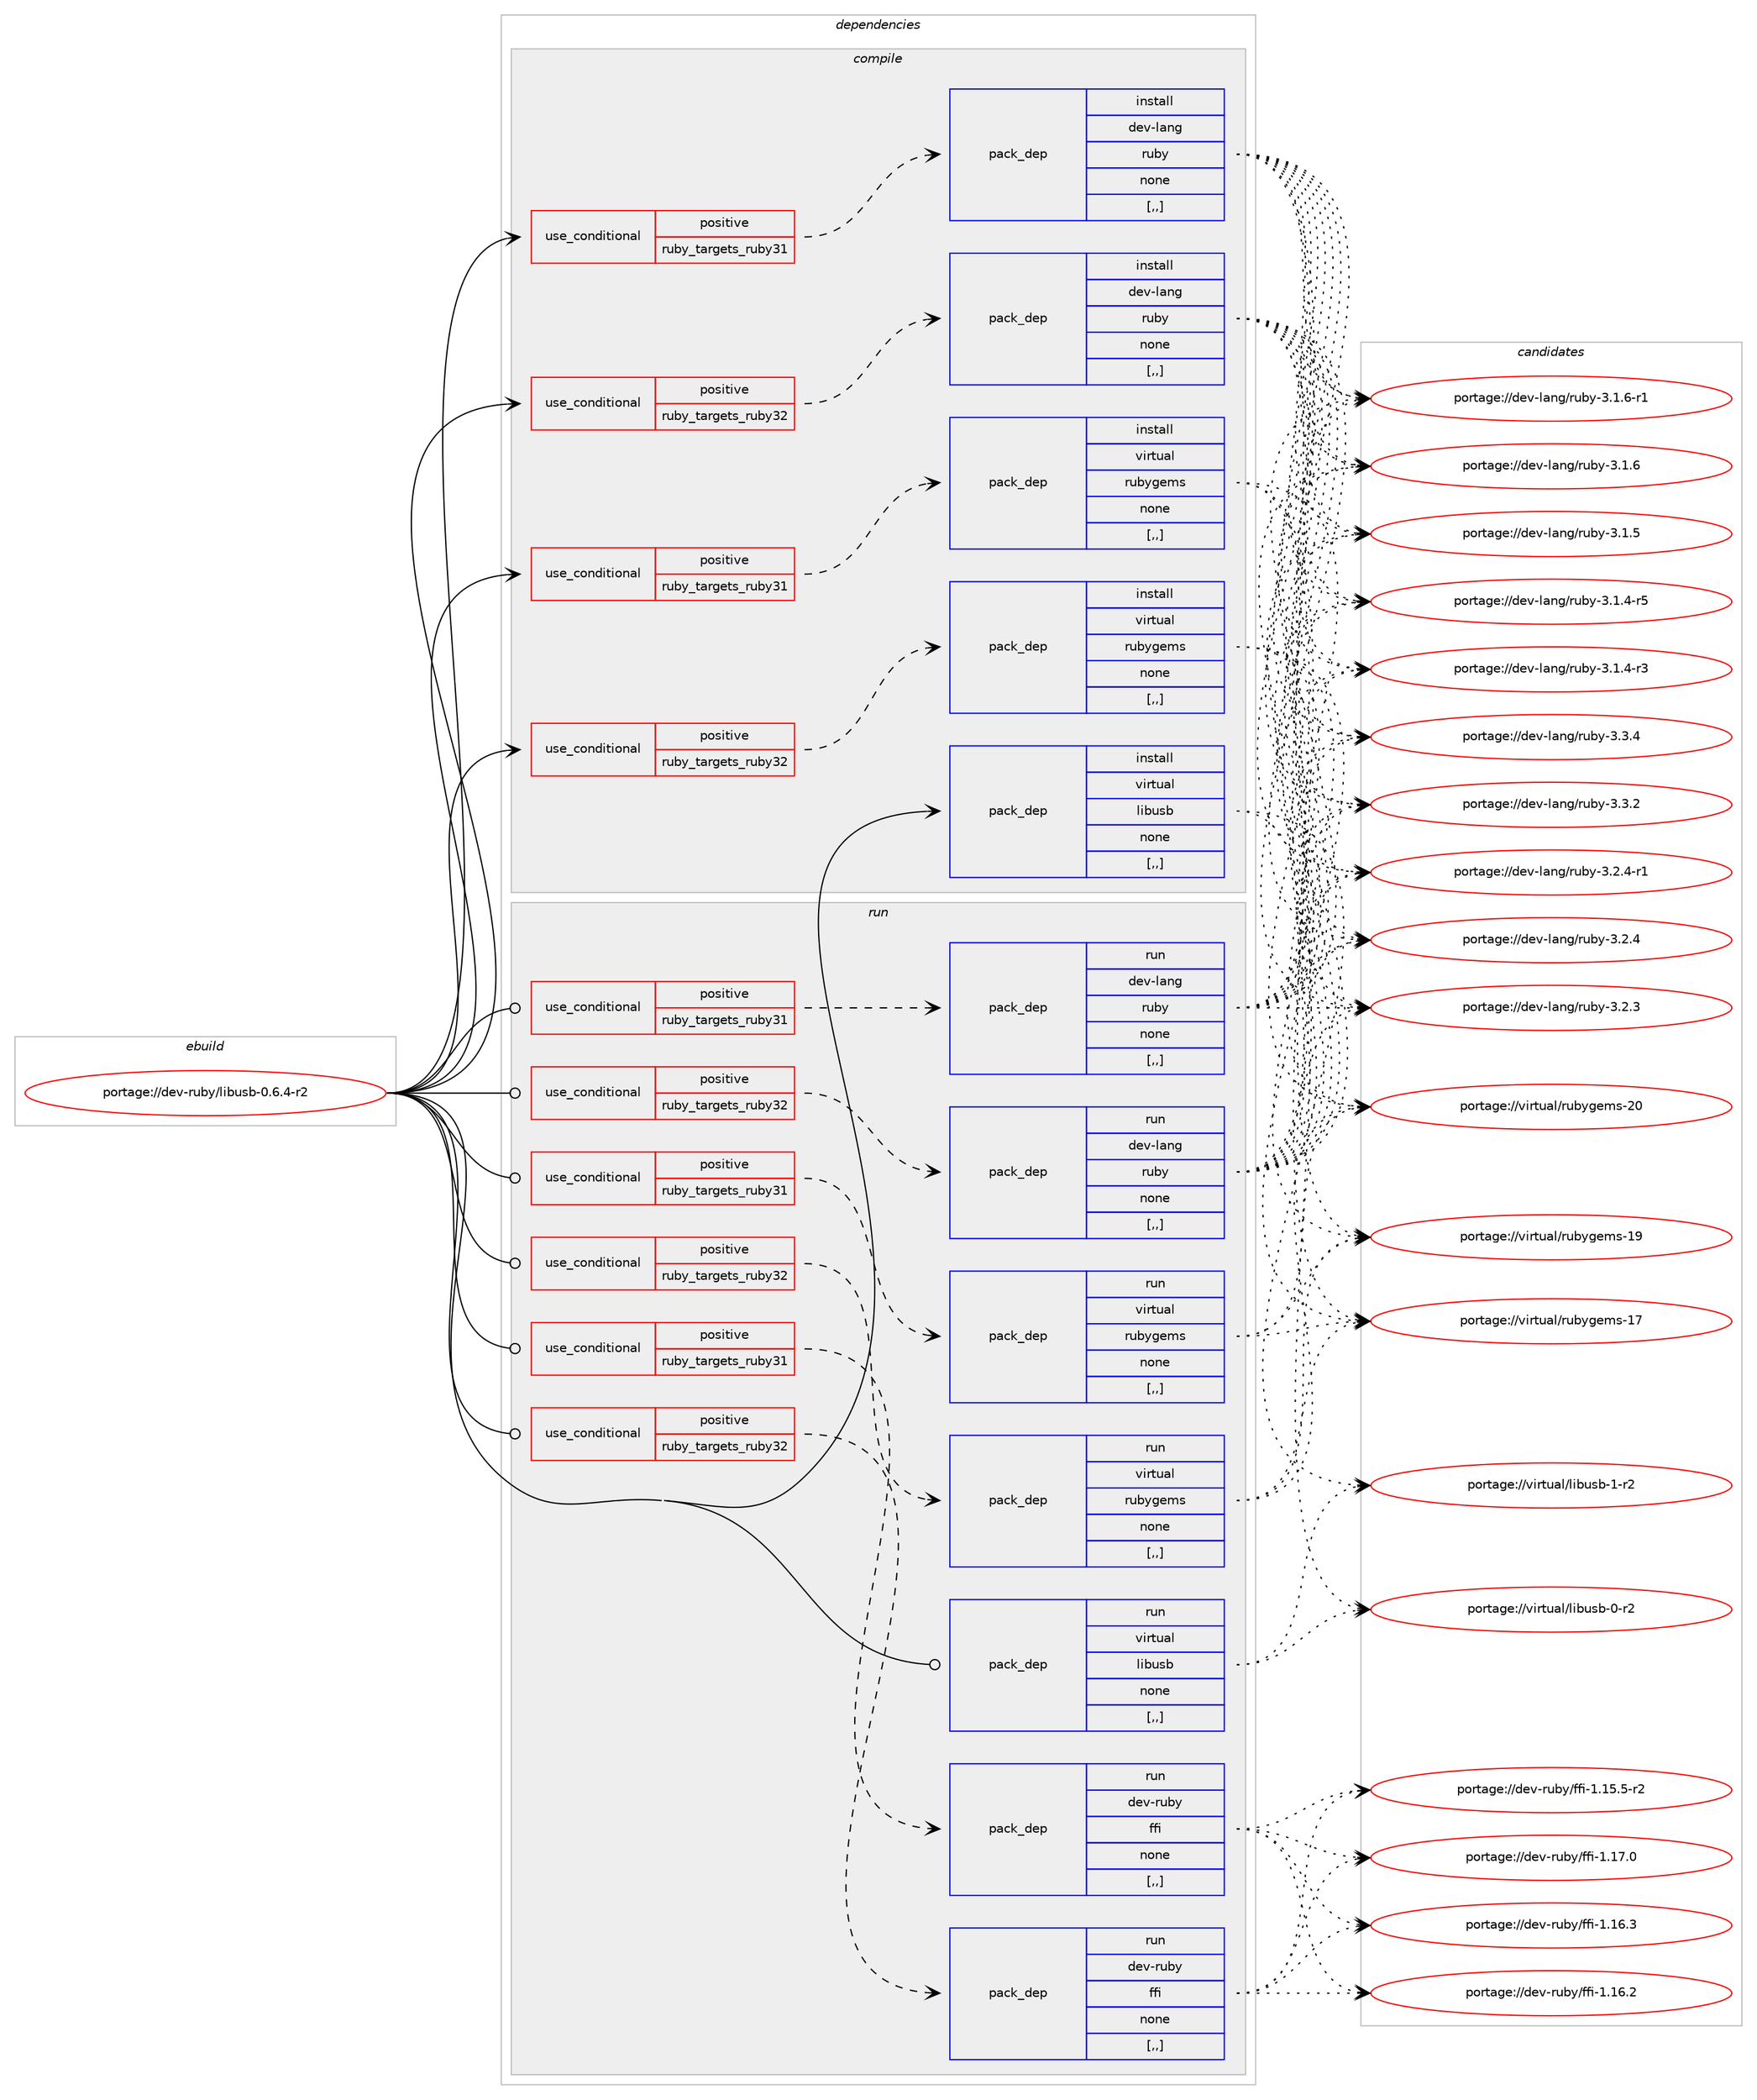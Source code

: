 digraph prolog {

# *************
# Graph options
# *************

newrank=true;
concentrate=true;
compound=true;
graph [rankdir=LR,fontname=Helvetica,fontsize=10,ranksep=1.5];#, ranksep=2.5, nodesep=0.2];
edge  [arrowhead=vee];
node  [fontname=Helvetica,fontsize=10];

# **********
# The ebuild
# **********

subgraph cluster_leftcol {
color=gray;
rank=same;
label=<<i>ebuild</i>>;
id [label="portage://dev-ruby/libusb-0.6.4-r2", color=red, width=4, href="../dev-ruby/libusb-0.6.4-r2.svg"];
}

# ****************
# The dependencies
# ****************

subgraph cluster_midcol {
color=gray;
label=<<i>dependencies</i>>;
subgraph cluster_compile {
fillcolor="#eeeeee";
style=filled;
label=<<i>compile</i>>;
subgraph cond49649 {
dependency187771 [label=<<TABLE BORDER="0" CELLBORDER="1" CELLSPACING="0" CELLPADDING="4"><TR><TD ROWSPAN="3" CELLPADDING="10">use_conditional</TD></TR><TR><TD>positive</TD></TR><TR><TD>ruby_targets_ruby31</TD></TR></TABLE>>, shape=none, color=red];
subgraph pack136793 {
dependency187772 [label=<<TABLE BORDER="0" CELLBORDER="1" CELLSPACING="0" CELLPADDING="4" WIDTH="220"><TR><TD ROWSPAN="6" CELLPADDING="30">pack_dep</TD></TR><TR><TD WIDTH="110">install</TD></TR><TR><TD>dev-lang</TD></TR><TR><TD>ruby</TD></TR><TR><TD>none</TD></TR><TR><TD>[,,]</TD></TR></TABLE>>, shape=none, color=blue];
}
dependency187771:e -> dependency187772:w [weight=20,style="dashed",arrowhead="vee"];
}
id:e -> dependency187771:w [weight=20,style="solid",arrowhead="vee"];
subgraph cond49650 {
dependency187773 [label=<<TABLE BORDER="0" CELLBORDER="1" CELLSPACING="0" CELLPADDING="4"><TR><TD ROWSPAN="3" CELLPADDING="10">use_conditional</TD></TR><TR><TD>positive</TD></TR><TR><TD>ruby_targets_ruby31</TD></TR></TABLE>>, shape=none, color=red];
subgraph pack136794 {
dependency187774 [label=<<TABLE BORDER="0" CELLBORDER="1" CELLSPACING="0" CELLPADDING="4" WIDTH="220"><TR><TD ROWSPAN="6" CELLPADDING="30">pack_dep</TD></TR><TR><TD WIDTH="110">install</TD></TR><TR><TD>virtual</TD></TR><TR><TD>rubygems</TD></TR><TR><TD>none</TD></TR><TR><TD>[,,]</TD></TR></TABLE>>, shape=none, color=blue];
}
dependency187773:e -> dependency187774:w [weight=20,style="dashed",arrowhead="vee"];
}
id:e -> dependency187773:w [weight=20,style="solid",arrowhead="vee"];
subgraph cond49651 {
dependency187775 [label=<<TABLE BORDER="0" CELLBORDER="1" CELLSPACING="0" CELLPADDING="4"><TR><TD ROWSPAN="3" CELLPADDING="10">use_conditional</TD></TR><TR><TD>positive</TD></TR><TR><TD>ruby_targets_ruby32</TD></TR></TABLE>>, shape=none, color=red];
subgraph pack136795 {
dependency187776 [label=<<TABLE BORDER="0" CELLBORDER="1" CELLSPACING="0" CELLPADDING="4" WIDTH="220"><TR><TD ROWSPAN="6" CELLPADDING="30">pack_dep</TD></TR><TR><TD WIDTH="110">install</TD></TR><TR><TD>dev-lang</TD></TR><TR><TD>ruby</TD></TR><TR><TD>none</TD></TR><TR><TD>[,,]</TD></TR></TABLE>>, shape=none, color=blue];
}
dependency187775:e -> dependency187776:w [weight=20,style="dashed",arrowhead="vee"];
}
id:e -> dependency187775:w [weight=20,style="solid",arrowhead="vee"];
subgraph cond49652 {
dependency187777 [label=<<TABLE BORDER="0" CELLBORDER="1" CELLSPACING="0" CELLPADDING="4"><TR><TD ROWSPAN="3" CELLPADDING="10">use_conditional</TD></TR><TR><TD>positive</TD></TR><TR><TD>ruby_targets_ruby32</TD></TR></TABLE>>, shape=none, color=red];
subgraph pack136796 {
dependency187778 [label=<<TABLE BORDER="0" CELLBORDER="1" CELLSPACING="0" CELLPADDING="4" WIDTH="220"><TR><TD ROWSPAN="6" CELLPADDING="30">pack_dep</TD></TR><TR><TD WIDTH="110">install</TD></TR><TR><TD>virtual</TD></TR><TR><TD>rubygems</TD></TR><TR><TD>none</TD></TR><TR><TD>[,,]</TD></TR></TABLE>>, shape=none, color=blue];
}
dependency187777:e -> dependency187778:w [weight=20,style="dashed",arrowhead="vee"];
}
id:e -> dependency187777:w [weight=20,style="solid",arrowhead="vee"];
subgraph pack136797 {
dependency187779 [label=<<TABLE BORDER="0" CELLBORDER="1" CELLSPACING="0" CELLPADDING="4" WIDTH="220"><TR><TD ROWSPAN="6" CELLPADDING="30">pack_dep</TD></TR><TR><TD WIDTH="110">install</TD></TR><TR><TD>virtual</TD></TR><TR><TD>libusb</TD></TR><TR><TD>none</TD></TR><TR><TD>[,,]</TD></TR></TABLE>>, shape=none, color=blue];
}
id:e -> dependency187779:w [weight=20,style="solid",arrowhead="vee"];
}
subgraph cluster_compileandrun {
fillcolor="#eeeeee";
style=filled;
label=<<i>compile and run</i>>;
}
subgraph cluster_run {
fillcolor="#eeeeee";
style=filled;
label=<<i>run</i>>;
subgraph cond49653 {
dependency187780 [label=<<TABLE BORDER="0" CELLBORDER="1" CELLSPACING="0" CELLPADDING="4"><TR><TD ROWSPAN="3" CELLPADDING="10">use_conditional</TD></TR><TR><TD>positive</TD></TR><TR><TD>ruby_targets_ruby31</TD></TR></TABLE>>, shape=none, color=red];
subgraph pack136798 {
dependency187781 [label=<<TABLE BORDER="0" CELLBORDER="1" CELLSPACING="0" CELLPADDING="4" WIDTH="220"><TR><TD ROWSPAN="6" CELLPADDING="30">pack_dep</TD></TR><TR><TD WIDTH="110">run</TD></TR><TR><TD>dev-lang</TD></TR><TR><TD>ruby</TD></TR><TR><TD>none</TD></TR><TR><TD>[,,]</TD></TR></TABLE>>, shape=none, color=blue];
}
dependency187780:e -> dependency187781:w [weight=20,style="dashed",arrowhead="vee"];
}
id:e -> dependency187780:w [weight=20,style="solid",arrowhead="odot"];
subgraph cond49654 {
dependency187782 [label=<<TABLE BORDER="0" CELLBORDER="1" CELLSPACING="0" CELLPADDING="4"><TR><TD ROWSPAN="3" CELLPADDING="10">use_conditional</TD></TR><TR><TD>positive</TD></TR><TR><TD>ruby_targets_ruby31</TD></TR></TABLE>>, shape=none, color=red];
subgraph pack136799 {
dependency187783 [label=<<TABLE BORDER="0" CELLBORDER="1" CELLSPACING="0" CELLPADDING="4" WIDTH="220"><TR><TD ROWSPAN="6" CELLPADDING="30">pack_dep</TD></TR><TR><TD WIDTH="110">run</TD></TR><TR><TD>dev-ruby</TD></TR><TR><TD>ffi</TD></TR><TR><TD>none</TD></TR><TR><TD>[,,]</TD></TR></TABLE>>, shape=none, color=blue];
}
dependency187782:e -> dependency187783:w [weight=20,style="dashed",arrowhead="vee"];
}
id:e -> dependency187782:w [weight=20,style="solid",arrowhead="odot"];
subgraph cond49655 {
dependency187784 [label=<<TABLE BORDER="0" CELLBORDER="1" CELLSPACING="0" CELLPADDING="4"><TR><TD ROWSPAN="3" CELLPADDING="10">use_conditional</TD></TR><TR><TD>positive</TD></TR><TR><TD>ruby_targets_ruby31</TD></TR></TABLE>>, shape=none, color=red];
subgraph pack136800 {
dependency187785 [label=<<TABLE BORDER="0" CELLBORDER="1" CELLSPACING="0" CELLPADDING="4" WIDTH="220"><TR><TD ROWSPAN="6" CELLPADDING="30">pack_dep</TD></TR><TR><TD WIDTH="110">run</TD></TR><TR><TD>virtual</TD></TR><TR><TD>rubygems</TD></TR><TR><TD>none</TD></TR><TR><TD>[,,]</TD></TR></TABLE>>, shape=none, color=blue];
}
dependency187784:e -> dependency187785:w [weight=20,style="dashed",arrowhead="vee"];
}
id:e -> dependency187784:w [weight=20,style="solid",arrowhead="odot"];
subgraph cond49656 {
dependency187786 [label=<<TABLE BORDER="0" CELLBORDER="1" CELLSPACING="0" CELLPADDING="4"><TR><TD ROWSPAN="3" CELLPADDING="10">use_conditional</TD></TR><TR><TD>positive</TD></TR><TR><TD>ruby_targets_ruby32</TD></TR></TABLE>>, shape=none, color=red];
subgraph pack136801 {
dependency187787 [label=<<TABLE BORDER="0" CELLBORDER="1" CELLSPACING="0" CELLPADDING="4" WIDTH="220"><TR><TD ROWSPAN="6" CELLPADDING="30">pack_dep</TD></TR><TR><TD WIDTH="110">run</TD></TR><TR><TD>dev-lang</TD></TR><TR><TD>ruby</TD></TR><TR><TD>none</TD></TR><TR><TD>[,,]</TD></TR></TABLE>>, shape=none, color=blue];
}
dependency187786:e -> dependency187787:w [weight=20,style="dashed",arrowhead="vee"];
}
id:e -> dependency187786:w [weight=20,style="solid",arrowhead="odot"];
subgraph cond49657 {
dependency187788 [label=<<TABLE BORDER="0" CELLBORDER="1" CELLSPACING="0" CELLPADDING="4"><TR><TD ROWSPAN="3" CELLPADDING="10">use_conditional</TD></TR><TR><TD>positive</TD></TR><TR><TD>ruby_targets_ruby32</TD></TR></TABLE>>, shape=none, color=red];
subgraph pack136802 {
dependency187789 [label=<<TABLE BORDER="0" CELLBORDER="1" CELLSPACING="0" CELLPADDING="4" WIDTH="220"><TR><TD ROWSPAN="6" CELLPADDING="30">pack_dep</TD></TR><TR><TD WIDTH="110">run</TD></TR><TR><TD>dev-ruby</TD></TR><TR><TD>ffi</TD></TR><TR><TD>none</TD></TR><TR><TD>[,,]</TD></TR></TABLE>>, shape=none, color=blue];
}
dependency187788:e -> dependency187789:w [weight=20,style="dashed",arrowhead="vee"];
}
id:e -> dependency187788:w [weight=20,style="solid",arrowhead="odot"];
subgraph cond49658 {
dependency187790 [label=<<TABLE BORDER="0" CELLBORDER="1" CELLSPACING="0" CELLPADDING="4"><TR><TD ROWSPAN="3" CELLPADDING="10">use_conditional</TD></TR><TR><TD>positive</TD></TR><TR><TD>ruby_targets_ruby32</TD></TR></TABLE>>, shape=none, color=red];
subgraph pack136803 {
dependency187791 [label=<<TABLE BORDER="0" CELLBORDER="1" CELLSPACING="0" CELLPADDING="4" WIDTH="220"><TR><TD ROWSPAN="6" CELLPADDING="30">pack_dep</TD></TR><TR><TD WIDTH="110">run</TD></TR><TR><TD>virtual</TD></TR><TR><TD>rubygems</TD></TR><TR><TD>none</TD></TR><TR><TD>[,,]</TD></TR></TABLE>>, shape=none, color=blue];
}
dependency187790:e -> dependency187791:w [weight=20,style="dashed",arrowhead="vee"];
}
id:e -> dependency187790:w [weight=20,style="solid",arrowhead="odot"];
subgraph pack136804 {
dependency187792 [label=<<TABLE BORDER="0" CELLBORDER="1" CELLSPACING="0" CELLPADDING="4" WIDTH="220"><TR><TD ROWSPAN="6" CELLPADDING="30">pack_dep</TD></TR><TR><TD WIDTH="110">run</TD></TR><TR><TD>virtual</TD></TR><TR><TD>libusb</TD></TR><TR><TD>none</TD></TR><TR><TD>[,,]</TD></TR></TABLE>>, shape=none, color=blue];
}
id:e -> dependency187792:w [weight=20,style="solid",arrowhead="odot"];
}
}

# **************
# The candidates
# **************

subgraph cluster_choices {
rank=same;
color=gray;
label=<<i>candidates</i>>;

subgraph choice136793 {
color=black;
nodesep=1;
choice10010111845108971101034711411798121455146514652 [label="portage://dev-lang/ruby-3.3.4", color=red, width=4,href="../dev-lang/ruby-3.3.4.svg"];
choice10010111845108971101034711411798121455146514650 [label="portage://dev-lang/ruby-3.3.2", color=red, width=4,href="../dev-lang/ruby-3.3.2.svg"];
choice100101118451089711010347114117981214551465046524511449 [label="portage://dev-lang/ruby-3.2.4-r1", color=red, width=4,href="../dev-lang/ruby-3.2.4-r1.svg"];
choice10010111845108971101034711411798121455146504652 [label="portage://dev-lang/ruby-3.2.4", color=red, width=4,href="../dev-lang/ruby-3.2.4.svg"];
choice10010111845108971101034711411798121455146504651 [label="portage://dev-lang/ruby-3.2.3", color=red, width=4,href="../dev-lang/ruby-3.2.3.svg"];
choice100101118451089711010347114117981214551464946544511449 [label="portage://dev-lang/ruby-3.1.6-r1", color=red, width=4,href="../dev-lang/ruby-3.1.6-r1.svg"];
choice10010111845108971101034711411798121455146494654 [label="portage://dev-lang/ruby-3.1.6", color=red, width=4,href="../dev-lang/ruby-3.1.6.svg"];
choice10010111845108971101034711411798121455146494653 [label="portage://dev-lang/ruby-3.1.5", color=red, width=4,href="../dev-lang/ruby-3.1.5.svg"];
choice100101118451089711010347114117981214551464946524511453 [label="portage://dev-lang/ruby-3.1.4-r5", color=red, width=4,href="../dev-lang/ruby-3.1.4-r5.svg"];
choice100101118451089711010347114117981214551464946524511451 [label="portage://dev-lang/ruby-3.1.4-r3", color=red, width=4,href="../dev-lang/ruby-3.1.4-r3.svg"];
dependency187772:e -> choice10010111845108971101034711411798121455146514652:w [style=dotted,weight="100"];
dependency187772:e -> choice10010111845108971101034711411798121455146514650:w [style=dotted,weight="100"];
dependency187772:e -> choice100101118451089711010347114117981214551465046524511449:w [style=dotted,weight="100"];
dependency187772:e -> choice10010111845108971101034711411798121455146504652:w [style=dotted,weight="100"];
dependency187772:e -> choice10010111845108971101034711411798121455146504651:w [style=dotted,weight="100"];
dependency187772:e -> choice100101118451089711010347114117981214551464946544511449:w [style=dotted,weight="100"];
dependency187772:e -> choice10010111845108971101034711411798121455146494654:w [style=dotted,weight="100"];
dependency187772:e -> choice10010111845108971101034711411798121455146494653:w [style=dotted,weight="100"];
dependency187772:e -> choice100101118451089711010347114117981214551464946524511453:w [style=dotted,weight="100"];
dependency187772:e -> choice100101118451089711010347114117981214551464946524511451:w [style=dotted,weight="100"];
}
subgraph choice136794 {
color=black;
nodesep=1;
choice118105114116117971084711411798121103101109115455048 [label="portage://virtual/rubygems-20", color=red, width=4,href="../virtual/rubygems-20.svg"];
choice118105114116117971084711411798121103101109115454957 [label="portage://virtual/rubygems-19", color=red, width=4,href="../virtual/rubygems-19.svg"];
choice118105114116117971084711411798121103101109115454955 [label="portage://virtual/rubygems-17", color=red, width=4,href="../virtual/rubygems-17.svg"];
dependency187774:e -> choice118105114116117971084711411798121103101109115455048:w [style=dotted,weight="100"];
dependency187774:e -> choice118105114116117971084711411798121103101109115454957:w [style=dotted,weight="100"];
dependency187774:e -> choice118105114116117971084711411798121103101109115454955:w [style=dotted,weight="100"];
}
subgraph choice136795 {
color=black;
nodesep=1;
choice10010111845108971101034711411798121455146514652 [label="portage://dev-lang/ruby-3.3.4", color=red, width=4,href="../dev-lang/ruby-3.3.4.svg"];
choice10010111845108971101034711411798121455146514650 [label="portage://dev-lang/ruby-3.3.2", color=red, width=4,href="../dev-lang/ruby-3.3.2.svg"];
choice100101118451089711010347114117981214551465046524511449 [label="portage://dev-lang/ruby-3.2.4-r1", color=red, width=4,href="../dev-lang/ruby-3.2.4-r1.svg"];
choice10010111845108971101034711411798121455146504652 [label="portage://dev-lang/ruby-3.2.4", color=red, width=4,href="../dev-lang/ruby-3.2.4.svg"];
choice10010111845108971101034711411798121455146504651 [label="portage://dev-lang/ruby-3.2.3", color=red, width=4,href="../dev-lang/ruby-3.2.3.svg"];
choice100101118451089711010347114117981214551464946544511449 [label="portage://dev-lang/ruby-3.1.6-r1", color=red, width=4,href="../dev-lang/ruby-3.1.6-r1.svg"];
choice10010111845108971101034711411798121455146494654 [label="portage://dev-lang/ruby-3.1.6", color=red, width=4,href="../dev-lang/ruby-3.1.6.svg"];
choice10010111845108971101034711411798121455146494653 [label="portage://dev-lang/ruby-3.1.5", color=red, width=4,href="../dev-lang/ruby-3.1.5.svg"];
choice100101118451089711010347114117981214551464946524511453 [label="portage://dev-lang/ruby-3.1.4-r5", color=red, width=4,href="../dev-lang/ruby-3.1.4-r5.svg"];
choice100101118451089711010347114117981214551464946524511451 [label="portage://dev-lang/ruby-3.1.4-r3", color=red, width=4,href="../dev-lang/ruby-3.1.4-r3.svg"];
dependency187776:e -> choice10010111845108971101034711411798121455146514652:w [style=dotted,weight="100"];
dependency187776:e -> choice10010111845108971101034711411798121455146514650:w [style=dotted,weight="100"];
dependency187776:e -> choice100101118451089711010347114117981214551465046524511449:w [style=dotted,weight="100"];
dependency187776:e -> choice10010111845108971101034711411798121455146504652:w [style=dotted,weight="100"];
dependency187776:e -> choice10010111845108971101034711411798121455146504651:w [style=dotted,weight="100"];
dependency187776:e -> choice100101118451089711010347114117981214551464946544511449:w [style=dotted,weight="100"];
dependency187776:e -> choice10010111845108971101034711411798121455146494654:w [style=dotted,weight="100"];
dependency187776:e -> choice10010111845108971101034711411798121455146494653:w [style=dotted,weight="100"];
dependency187776:e -> choice100101118451089711010347114117981214551464946524511453:w [style=dotted,weight="100"];
dependency187776:e -> choice100101118451089711010347114117981214551464946524511451:w [style=dotted,weight="100"];
}
subgraph choice136796 {
color=black;
nodesep=1;
choice118105114116117971084711411798121103101109115455048 [label="portage://virtual/rubygems-20", color=red, width=4,href="../virtual/rubygems-20.svg"];
choice118105114116117971084711411798121103101109115454957 [label="portage://virtual/rubygems-19", color=red, width=4,href="../virtual/rubygems-19.svg"];
choice118105114116117971084711411798121103101109115454955 [label="portage://virtual/rubygems-17", color=red, width=4,href="../virtual/rubygems-17.svg"];
dependency187778:e -> choice118105114116117971084711411798121103101109115455048:w [style=dotted,weight="100"];
dependency187778:e -> choice118105114116117971084711411798121103101109115454957:w [style=dotted,weight="100"];
dependency187778:e -> choice118105114116117971084711411798121103101109115454955:w [style=dotted,weight="100"];
}
subgraph choice136797 {
color=black;
nodesep=1;
choice1181051141161179710847108105981171159845494511450 [label="portage://virtual/libusb-1-r2", color=red, width=4,href="../virtual/libusb-1-r2.svg"];
choice1181051141161179710847108105981171159845484511450 [label="portage://virtual/libusb-0-r2", color=red, width=4,href="../virtual/libusb-0-r2.svg"];
dependency187779:e -> choice1181051141161179710847108105981171159845494511450:w [style=dotted,weight="100"];
dependency187779:e -> choice1181051141161179710847108105981171159845484511450:w [style=dotted,weight="100"];
}
subgraph choice136798 {
color=black;
nodesep=1;
choice10010111845108971101034711411798121455146514652 [label="portage://dev-lang/ruby-3.3.4", color=red, width=4,href="../dev-lang/ruby-3.3.4.svg"];
choice10010111845108971101034711411798121455146514650 [label="portage://dev-lang/ruby-3.3.2", color=red, width=4,href="../dev-lang/ruby-3.3.2.svg"];
choice100101118451089711010347114117981214551465046524511449 [label="portage://dev-lang/ruby-3.2.4-r1", color=red, width=4,href="../dev-lang/ruby-3.2.4-r1.svg"];
choice10010111845108971101034711411798121455146504652 [label="portage://dev-lang/ruby-3.2.4", color=red, width=4,href="../dev-lang/ruby-3.2.4.svg"];
choice10010111845108971101034711411798121455146504651 [label="portage://dev-lang/ruby-3.2.3", color=red, width=4,href="../dev-lang/ruby-3.2.3.svg"];
choice100101118451089711010347114117981214551464946544511449 [label="portage://dev-lang/ruby-3.1.6-r1", color=red, width=4,href="../dev-lang/ruby-3.1.6-r1.svg"];
choice10010111845108971101034711411798121455146494654 [label="portage://dev-lang/ruby-3.1.6", color=red, width=4,href="../dev-lang/ruby-3.1.6.svg"];
choice10010111845108971101034711411798121455146494653 [label="portage://dev-lang/ruby-3.1.5", color=red, width=4,href="../dev-lang/ruby-3.1.5.svg"];
choice100101118451089711010347114117981214551464946524511453 [label="portage://dev-lang/ruby-3.1.4-r5", color=red, width=4,href="../dev-lang/ruby-3.1.4-r5.svg"];
choice100101118451089711010347114117981214551464946524511451 [label="portage://dev-lang/ruby-3.1.4-r3", color=red, width=4,href="../dev-lang/ruby-3.1.4-r3.svg"];
dependency187781:e -> choice10010111845108971101034711411798121455146514652:w [style=dotted,weight="100"];
dependency187781:e -> choice10010111845108971101034711411798121455146514650:w [style=dotted,weight="100"];
dependency187781:e -> choice100101118451089711010347114117981214551465046524511449:w [style=dotted,weight="100"];
dependency187781:e -> choice10010111845108971101034711411798121455146504652:w [style=dotted,weight="100"];
dependency187781:e -> choice10010111845108971101034711411798121455146504651:w [style=dotted,weight="100"];
dependency187781:e -> choice100101118451089711010347114117981214551464946544511449:w [style=dotted,weight="100"];
dependency187781:e -> choice10010111845108971101034711411798121455146494654:w [style=dotted,weight="100"];
dependency187781:e -> choice10010111845108971101034711411798121455146494653:w [style=dotted,weight="100"];
dependency187781:e -> choice100101118451089711010347114117981214551464946524511453:w [style=dotted,weight="100"];
dependency187781:e -> choice100101118451089711010347114117981214551464946524511451:w [style=dotted,weight="100"];
}
subgraph choice136799 {
color=black;
nodesep=1;
choice10010111845114117981214710210210545494649554648 [label="portage://dev-ruby/ffi-1.17.0", color=red, width=4,href="../dev-ruby/ffi-1.17.0.svg"];
choice10010111845114117981214710210210545494649544651 [label="portage://dev-ruby/ffi-1.16.3", color=red, width=4,href="../dev-ruby/ffi-1.16.3.svg"];
choice10010111845114117981214710210210545494649544650 [label="portage://dev-ruby/ffi-1.16.2", color=red, width=4,href="../dev-ruby/ffi-1.16.2.svg"];
choice100101118451141179812147102102105454946495346534511450 [label="portage://dev-ruby/ffi-1.15.5-r2", color=red, width=4,href="../dev-ruby/ffi-1.15.5-r2.svg"];
dependency187783:e -> choice10010111845114117981214710210210545494649554648:w [style=dotted,weight="100"];
dependency187783:e -> choice10010111845114117981214710210210545494649544651:w [style=dotted,weight="100"];
dependency187783:e -> choice10010111845114117981214710210210545494649544650:w [style=dotted,weight="100"];
dependency187783:e -> choice100101118451141179812147102102105454946495346534511450:w [style=dotted,weight="100"];
}
subgraph choice136800 {
color=black;
nodesep=1;
choice118105114116117971084711411798121103101109115455048 [label="portage://virtual/rubygems-20", color=red, width=4,href="../virtual/rubygems-20.svg"];
choice118105114116117971084711411798121103101109115454957 [label="portage://virtual/rubygems-19", color=red, width=4,href="../virtual/rubygems-19.svg"];
choice118105114116117971084711411798121103101109115454955 [label="portage://virtual/rubygems-17", color=red, width=4,href="../virtual/rubygems-17.svg"];
dependency187785:e -> choice118105114116117971084711411798121103101109115455048:w [style=dotted,weight="100"];
dependency187785:e -> choice118105114116117971084711411798121103101109115454957:w [style=dotted,weight="100"];
dependency187785:e -> choice118105114116117971084711411798121103101109115454955:w [style=dotted,weight="100"];
}
subgraph choice136801 {
color=black;
nodesep=1;
choice10010111845108971101034711411798121455146514652 [label="portage://dev-lang/ruby-3.3.4", color=red, width=4,href="../dev-lang/ruby-3.3.4.svg"];
choice10010111845108971101034711411798121455146514650 [label="portage://dev-lang/ruby-3.3.2", color=red, width=4,href="../dev-lang/ruby-3.3.2.svg"];
choice100101118451089711010347114117981214551465046524511449 [label="portage://dev-lang/ruby-3.2.4-r1", color=red, width=4,href="../dev-lang/ruby-3.2.4-r1.svg"];
choice10010111845108971101034711411798121455146504652 [label="portage://dev-lang/ruby-3.2.4", color=red, width=4,href="../dev-lang/ruby-3.2.4.svg"];
choice10010111845108971101034711411798121455146504651 [label="portage://dev-lang/ruby-3.2.3", color=red, width=4,href="../dev-lang/ruby-3.2.3.svg"];
choice100101118451089711010347114117981214551464946544511449 [label="portage://dev-lang/ruby-3.1.6-r1", color=red, width=4,href="../dev-lang/ruby-3.1.6-r1.svg"];
choice10010111845108971101034711411798121455146494654 [label="portage://dev-lang/ruby-3.1.6", color=red, width=4,href="../dev-lang/ruby-3.1.6.svg"];
choice10010111845108971101034711411798121455146494653 [label="portage://dev-lang/ruby-3.1.5", color=red, width=4,href="../dev-lang/ruby-3.1.5.svg"];
choice100101118451089711010347114117981214551464946524511453 [label="portage://dev-lang/ruby-3.1.4-r5", color=red, width=4,href="../dev-lang/ruby-3.1.4-r5.svg"];
choice100101118451089711010347114117981214551464946524511451 [label="portage://dev-lang/ruby-3.1.4-r3", color=red, width=4,href="../dev-lang/ruby-3.1.4-r3.svg"];
dependency187787:e -> choice10010111845108971101034711411798121455146514652:w [style=dotted,weight="100"];
dependency187787:e -> choice10010111845108971101034711411798121455146514650:w [style=dotted,weight="100"];
dependency187787:e -> choice100101118451089711010347114117981214551465046524511449:w [style=dotted,weight="100"];
dependency187787:e -> choice10010111845108971101034711411798121455146504652:w [style=dotted,weight="100"];
dependency187787:e -> choice10010111845108971101034711411798121455146504651:w [style=dotted,weight="100"];
dependency187787:e -> choice100101118451089711010347114117981214551464946544511449:w [style=dotted,weight="100"];
dependency187787:e -> choice10010111845108971101034711411798121455146494654:w [style=dotted,weight="100"];
dependency187787:e -> choice10010111845108971101034711411798121455146494653:w [style=dotted,weight="100"];
dependency187787:e -> choice100101118451089711010347114117981214551464946524511453:w [style=dotted,weight="100"];
dependency187787:e -> choice100101118451089711010347114117981214551464946524511451:w [style=dotted,weight="100"];
}
subgraph choice136802 {
color=black;
nodesep=1;
choice10010111845114117981214710210210545494649554648 [label="portage://dev-ruby/ffi-1.17.0", color=red, width=4,href="../dev-ruby/ffi-1.17.0.svg"];
choice10010111845114117981214710210210545494649544651 [label="portage://dev-ruby/ffi-1.16.3", color=red, width=4,href="../dev-ruby/ffi-1.16.3.svg"];
choice10010111845114117981214710210210545494649544650 [label="portage://dev-ruby/ffi-1.16.2", color=red, width=4,href="../dev-ruby/ffi-1.16.2.svg"];
choice100101118451141179812147102102105454946495346534511450 [label="portage://dev-ruby/ffi-1.15.5-r2", color=red, width=4,href="../dev-ruby/ffi-1.15.5-r2.svg"];
dependency187789:e -> choice10010111845114117981214710210210545494649554648:w [style=dotted,weight="100"];
dependency187789:e -> choice10010111845114117981214710210210545494649544651:w [style=dotted,weight="100"];
dependency187789:e -> choice10010111845114117981214710210210545494649544650:w [style=dotted,weight="100"];
dependency187789:e -> choice100101118451141179812147102102105454946495346534511450:w [style=dotted,weight="100"];
}
subgraph choice136803 {
color=black;
nodesep=1;
choice118105114116117971084711411798121103101109115455048 [label="portage://virtual/rubygems-20", color=red, width=4,href="../virtual/rubygems-20.svg"];
choice118105114116117971084711411798121103101109115454957 [label="portage://virtual/rubygems-19", color=red, width=4,href="../virtual/rubygems-19.svg"];
choice118105114116117971084711411798121103101109115454955 [label="portage://virtual/rubygems-17", color=red, width=4,href="../virtual/rubygems-17.svg"];
dependency187791:e -> choice118105114116117971084711411798121103101109115455048:w [style=dotted,weight="100"];
dependency187791:e -> choice118105114116117971084711411798121103101109115454957:w [style=dotted,weight="100"];
dependency187791:e -> choice118105114116117971084711411798121103101109115454955:w [style=dotted,weight="100"];
}
subgraph choice136804 {
color=black;
nodesep=1;
choice1181051141161179710847108105981171159845494511450 [label="portage://virtual/libusb-1-r2", color=red, width=4,href="../virtual/libusb-1-r2.svg"];
choice1181051141161179710847108105981171159845484511450 [label="portage://virtual/libusb-0-r2", color=red, width=4,href="../virtual/libusb-0-r2.svg"];
dependency187792:e -> choice1181051141161179710847108105981171159845494511450:w [style=dotted,weight="100"];
dependency187792:e -> choice1181051141161179710847108105981171159845484511450:w [style=dotted,weight="100"];
}
}

}
